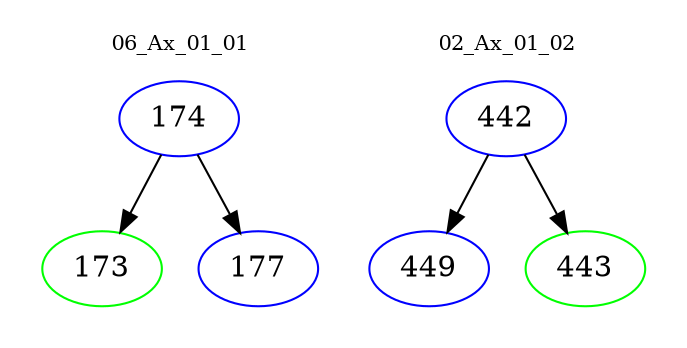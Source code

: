 digraph{
subgraph cluster_0 {
color = white
label = "06_Ax_01_01";
fontsize=10;
T0_174 [label="174", color="blue"]
T0_174 -> T0_173 [color="black"]
T0_173 [label="173", color="green"]
T0_174 -> T0_177 [color="black"]
T0_177 [label="177", color="blue"]
}
subgraph cluster_1 {
color = white
label = "02_Ax_01_02";
fontsize=10;
T1_442 [label="442", color="blue"]
T1_442 -> T1_449 [color="black"]
T1_449 [label="449", color="blue"]
T1_442 -> T1_443 [color="black"]
T1_443 [label="443", color="green"]
}
}
